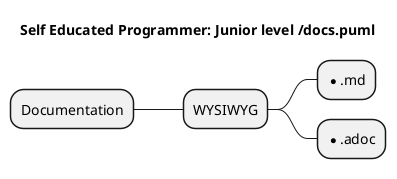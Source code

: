 @startmindmap
title Self Educated Programmer: Junior level /docs.puml

* Documentation
** WYSIWYG
*** *.md
*** *.adoc

@endmindmap
